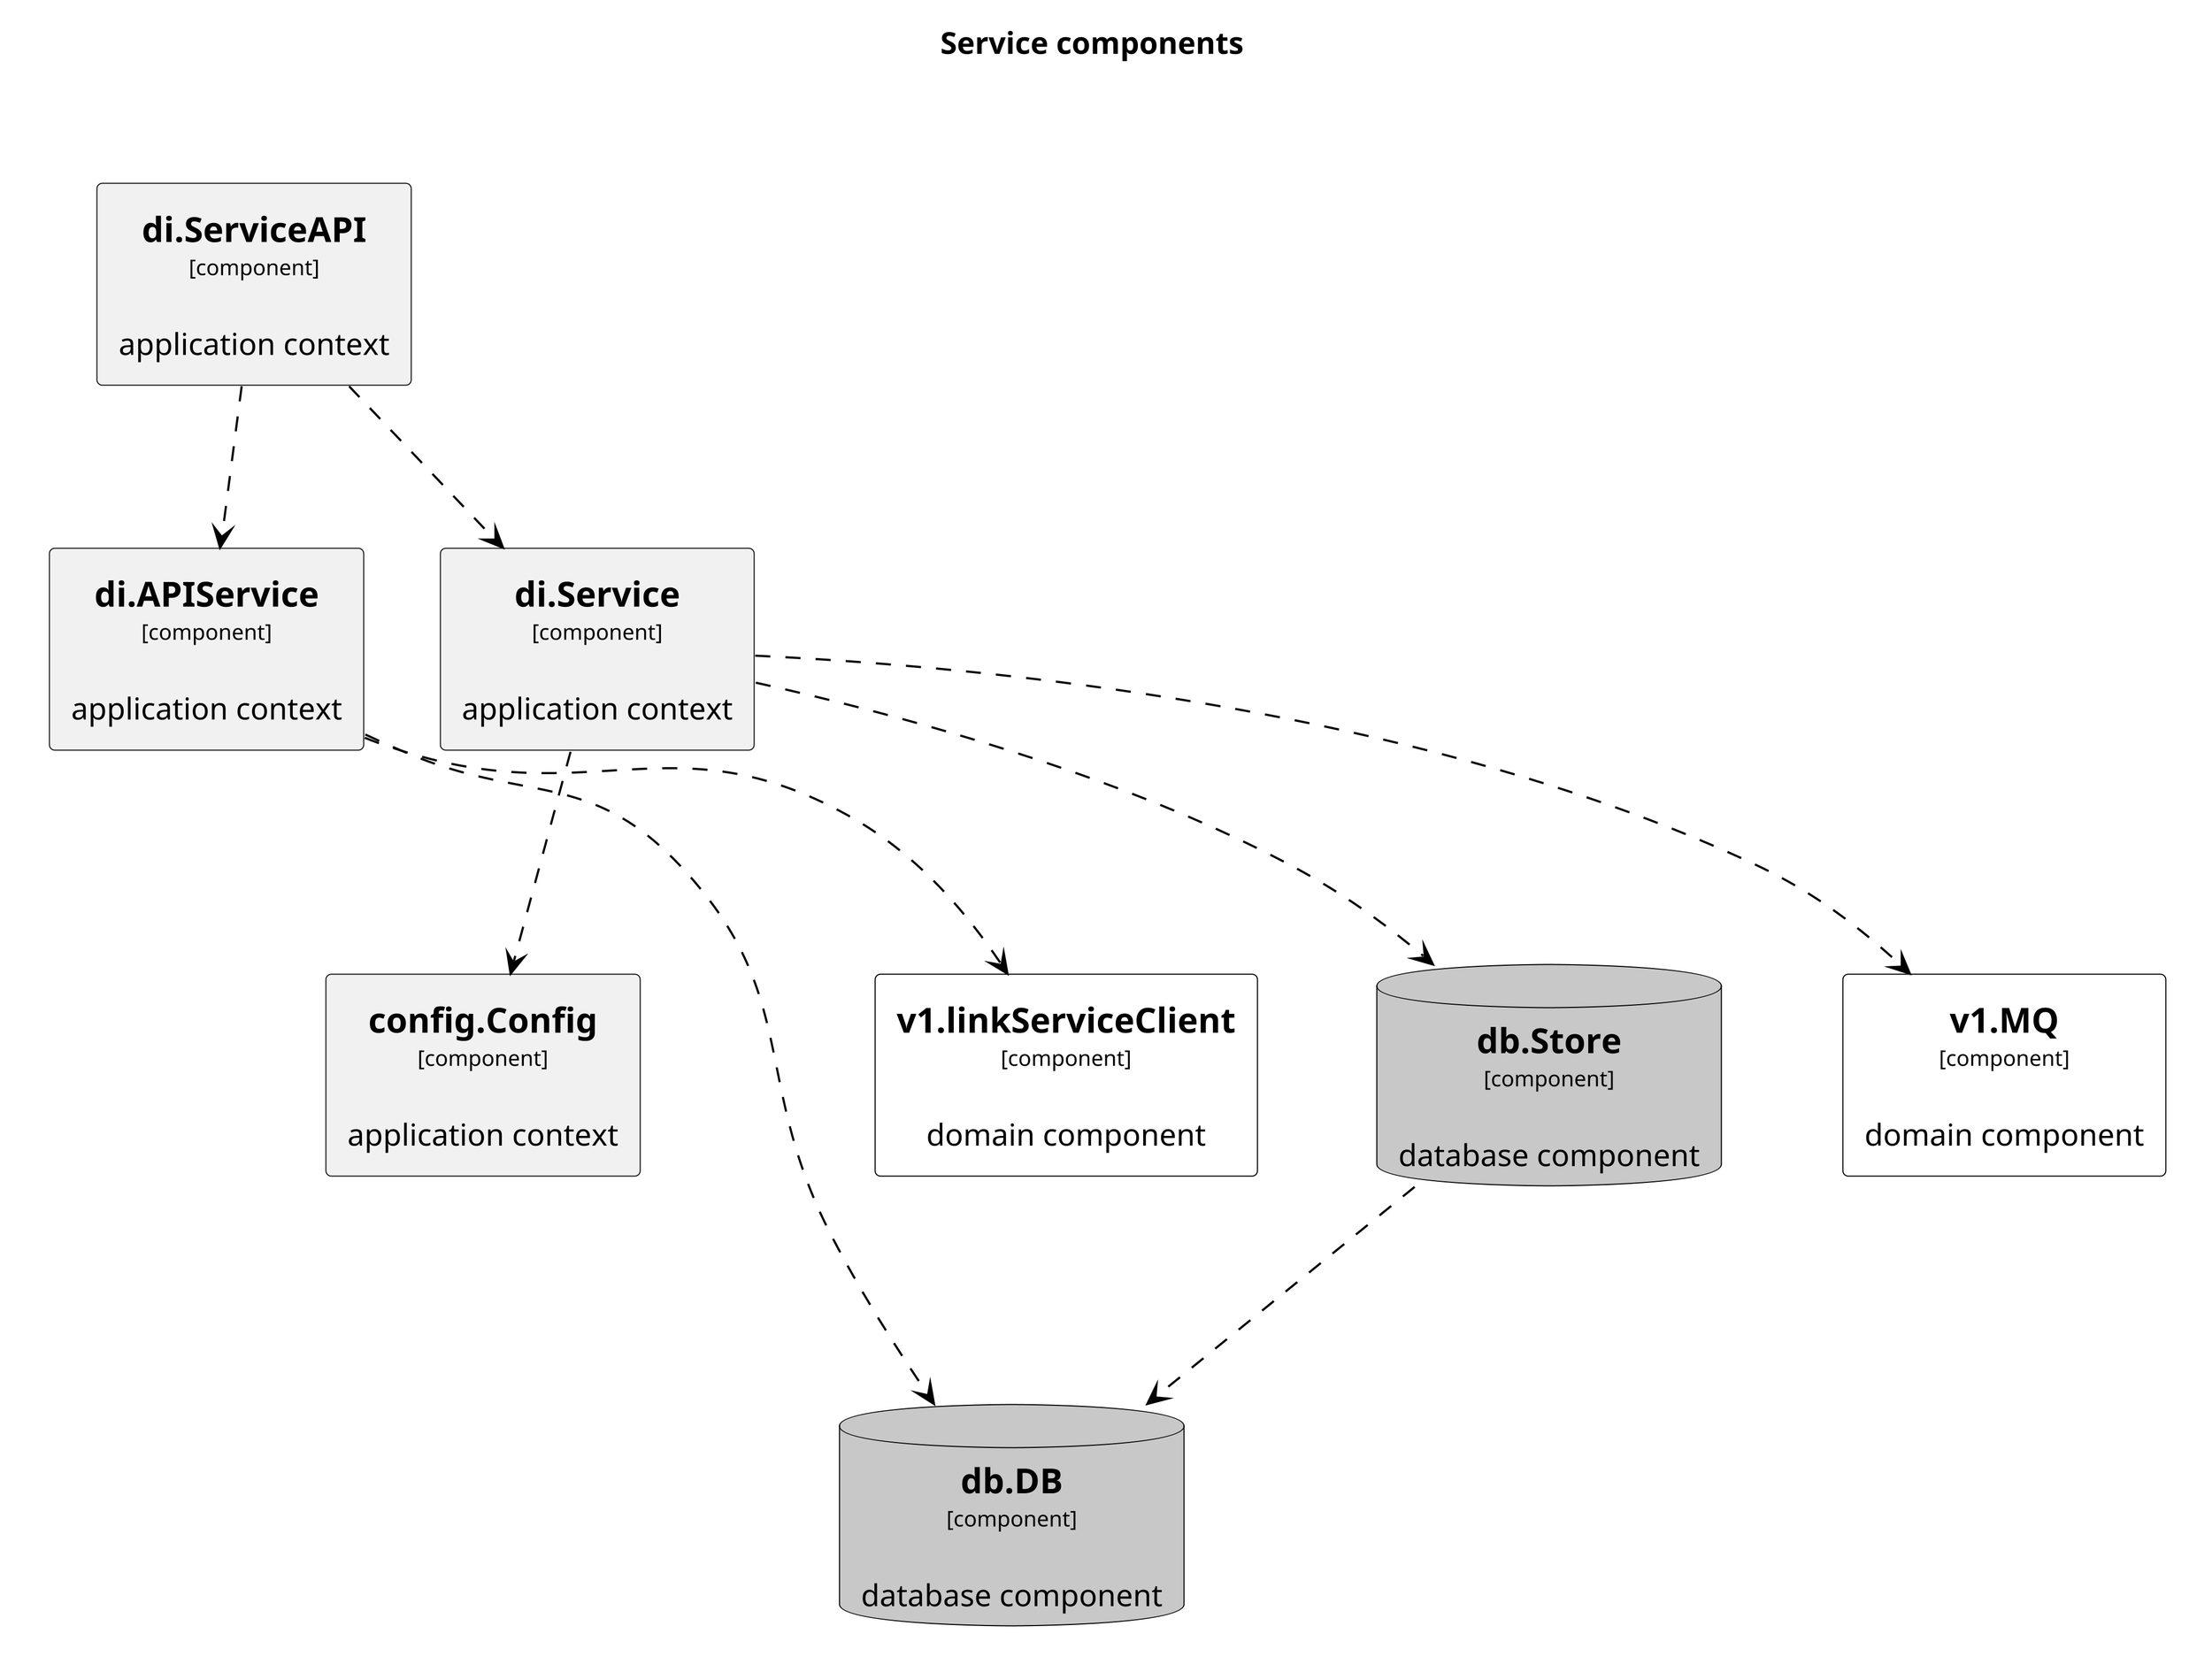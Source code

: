 This diagram has been generated with go-structurizr 
[https://github.com/krzysztofreczek/go-structurizr]

@startuml

title Service components

skinparam {
  shadowing false
  arrowFontSize 10
  defaultTextAlignment center
  wrapWidth 200
  maxMessageSize 100
}
hide stereotype
top to bottom direction

scale 4096 width

skinparam rectangle<<_GROUP>> {
  FontColor #ffffff
  BorderColor #ffffff
}

skinparam rectangle<<DOMAIN>> {
  BackgroundColor #ffffff
  FontColor #000000
  BorderColor #000000
}

skinparam database<<DB>> {
  BackgroundColor #c8c8c8
  FontColor #000000
  BorderColor #000000
}

rectangle 0ROOT <<_GROUP>> {
	rectangle "==config.Config\n<size:10>[component]</size>\n\napplication context" <<ROOT>> as 2592731437
}
rectangle 0ROOT <<_GROUP>> {
	rectangle "==di.APIService\n<size:10>[component]</size>\n\napplication context" <<ROOT>> as 218104003
}
rectangle 0ROOT <<_GROUP>> {
	rectangle "==di.ServiceAPI\n<size:10>[component]</size>\n\napplication context" <<ROOT>> as 1013223535
}
rectangle 0ROOT <<_GROUP>> {
	rectangle "==di.Service\n<size:10>[component]</size>\n\napplication context" <<ROOT>> as 1871087981
}
rectangle 2181040031DB <<_GROUP>> {
	database "==db.DB\n<size:10>[component]</size>\n\ndatabase component" <<DB>> as 71546234
}
218104003 .[#000000].> 71546234 : ""
rectangle 2181040031DOMAIN <<_GROUP>> {
	rectangle "==v1.linkServiceClient\n<size:10>[component]</size>\n\ndomain component" <<DOMAIN>> as 3469326095
}
218104003 .[#000000].> 3469326095 : ""
1013223535 .[#000000].> 1871087981 : ""
1013223535 .[#000000].> 218104003 : ""
rectangle 18710879811DB <<_GROUP>> {
	database "==db.Store\n<size:10>[component]</size>\n\ndatabase component" <<DB>> as 4140039057
}
1871087981 .[#000000].> 4140039057 : ""
rectangle 18710879811DOMAIN <<_GROUP>> {
	rectangle "==v1.MQ\n<size:10>[component]</size>\n\ndomain component" <<DOMAIN>> as 48083710
}
1871087981 .[#000000].> 48083710 : ""
1871087981 .[#000000].> 2592731437 : ""
4140039057 .[#000000].> 71546234 : ""
@enduml
